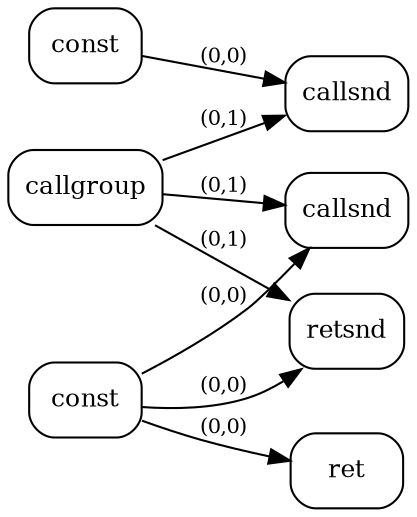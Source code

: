digraph G {
  rankdir=LR;
  node [shape=box, style=rounded, fontsize=12];
  n0 [label="const"];
  n1 [label="const"];
  n2 [label="callgroup"];
  n3 [label="callsnd"];
  n4 [label="callsnd"];
  n5 [label="retsnd"];
  n6 [label="ret"];
  n0 -> n3 [label="(0,0)", fontsize=10];
  n2 -> n3 [label="(0,1)", fontsize=10];
  n1 -> n4 [label="(0,0)", fontsize=10];
  n2 -> n4 [label="(0,1)", fontsize=10];
  n1 -> n5 [label="(0,0)", fontsize=10];
  n2 -> n5 [label="(0,1)", fontsize=10];
  n1 -> n6 [label="(0,0)", fontsize=10];
}

